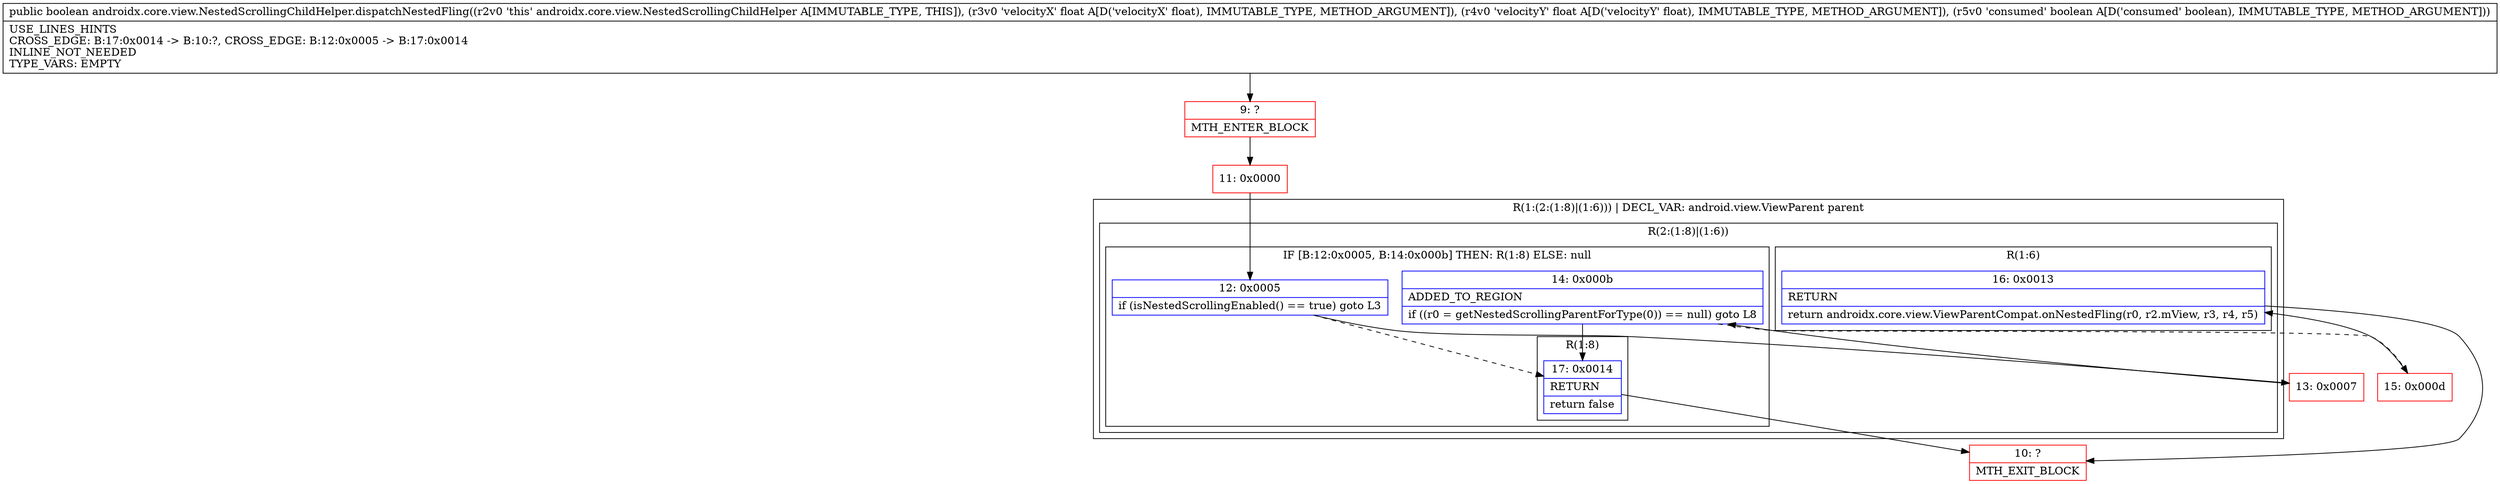 digraph "CFG forandroidx.core.view.NestedScrollingChildHelper.dispatchNestedFling(FFZ)Z" {
subgraph cluster_Region_1023370597 {
label = "R(1:(2:(1:8)|(1:6))) | DECL_VAR: android.view.ViewParent parent\l";
node [shape=record,color=blue];
subgraph cluster_Region_1306777106 {
label = "R(2:(1:8)|(1:6))";
node [shape=record,color=blue];
subgraph cluster_IfRegion_902558546 {
label = "IF [B:12:0x0005, B:14:0x000b] THEN: R(1:8) ELSE: null";
node [shape=record,color=blue];
Node_12 [shape=record,label="{12\:\ 0x0005|if (isNestedScrollingEnabled() == true) goto L3\l}"];
Node_14 [shape=record,label="{14\:\ 0x000b|ADDED_TO_REGION\l|if ((r0 = getNestedScrollingParentForType(0)) == null) goto L8\l}"];
subgraph cluster_Region_556940095 {
label = "R(1:8)";
node [shape=record,color=blue];
Node_17 [shape=record,label="{17\:\ 0x0014|RETURN\l|return false\l}"];
}
}
subgraph cluster_Region_1713485361 {
label = "R(1:6)";
node [shape=record,color=blue];
Node_16 [shape=record,label="{16\:\ 0x0013|RETURN\l|return androidx.core.view.ViewParentCompat.onNestedFling(r0, r2.mView, r3, r4, r5)\l}"];
}
}
}
Node_9 [shape=record,color=red,label="{9\:\ ?|MTH_ENTER_BLOCK\l}"];
Node_11 [shape=record,color=red,label="{11\:\ 0x0000}"];
Node_13 [shape=record,color=red,label="{13\:\ 0x0007}"];
Node_15 [shape=record,color=red,label="{15\:\ 0x000d}"];
Node_10 [shape=record,color=red,label="{10\:\ ?|MTH_EXIT_BLOCK\l}"];
MethodNode[shape=record,label="{public boolean androidx.core.view.NestedScrollingChildHelper.dispatchNestedFling((r2v0 'this' androidx.core.view.NestedScrollingChildHelper A[IMMUTABLE_TYPE, THIS]), (r3v0 'velocityX' float A[D('velocityX' float), IMMUTABLE_TYPE, METHOD_ARGUMENT]), (r4v0 'velocityY' float A[D('velocityY' float), IMMUTABLE_TYPE, METHOD_ARGUMENT]), (r5v0 'consumed' boolean A[D('consumed' boolean), IMMUTABLE_TYPE, METHOD_ARGUMENT]))  | USE_LINES_HINTS\lCROSS_EDGE: B:17:0x0014 \-\> B:10:?, CROSS_EDGE: B:12:0x0005 \-\> B:17:0x0014\lINLINE_NOT_NEEDED\lTYPE_VARS: EMPTY\l}"];
MethodNode -> Node_9;Node_12 -> Node_13;
Node_12 -> Node_17[style=dashed];
Node_14 -> Node_15[style=dashed];
Node_14 -> Node_17;
Node_17 -> Node_10;
Node_16 -> Node_10;
Node_9 -> Node_11;
Node_11 -> Node_12;
Node_13 -> Node_14;
Node_15 -> Node_16;
}

